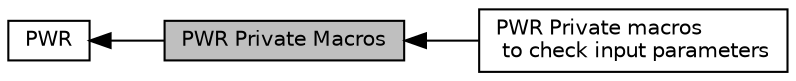 digraph "PWR Private Macros"
{
  edge [fontname="Helvetica",fontsize="10",labelfontname="Helvetica",labelfontsize="10"];
  node [fontname="Helvetica",fontsize="10",shape=record];
  rankdir=LR;
  Node2 [label="PWR Private macros\l to check input parameters",height=0.2,width=0.4,color="black", fillcolor="white", style="filled",URL="$group___p_w_r___i_s___p_w_r___definitions.html"];
  Node0 [label="PWR Private Macros",height=0.2,width=0.4,color="black", fillcolor="grey75", style="filled", fontcolor="black"];
  Node1 [label="PWR",height=0.2,width=0.4,color="black", fillcolor="white", style="filled",URL="$group___p_w_r.html",tooltip="PWR HAL module driver. "];
  Node1->Node0 [shape=plaintext, dir="back", style="solid"];
  Node0->Node2 [shape=plaintext, dir="back", style="solid"];
}
